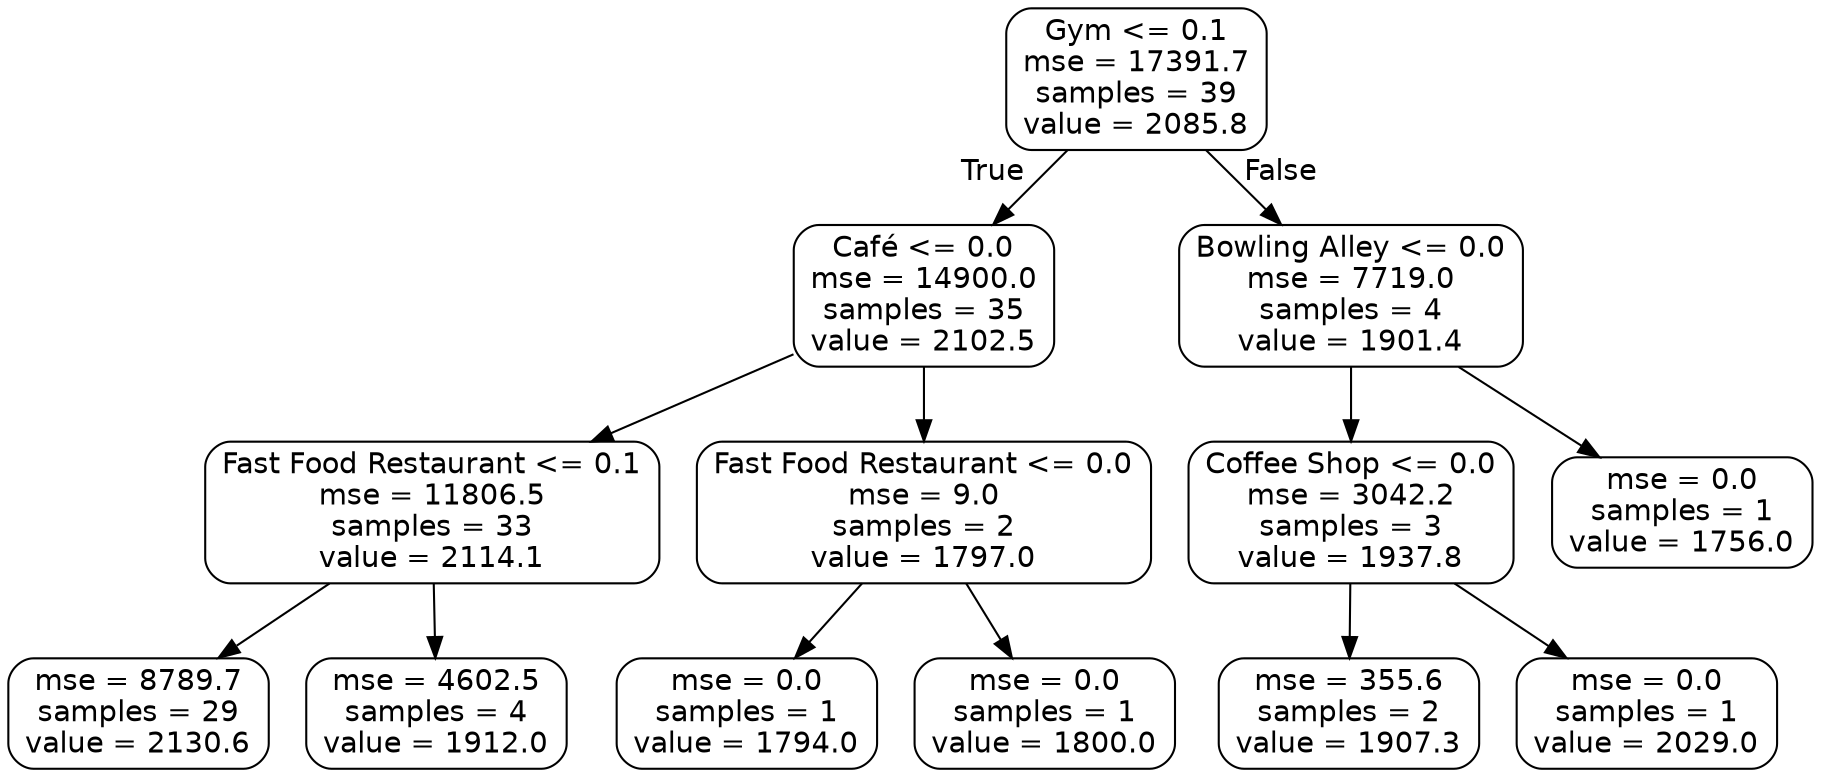 digraph Tree {
node [shape=box, style="rounded", color="black", fontname=helvetica] ;
edge [fontname=helvetica] ;
0 [label="Gym <= 0.1\nmse = 17391.7\nsamples = 39\nvalue = 2085.8"] ;
1 [label="Café <= 0.0\nmse = 14900.0\nsamples = 35\nvalue = 2102.5"] ;
0 -> 1 [labeldistance=2.5, labelangle=45, headlabel="True"] ;
2 [label="Fast Food Restaurant <= 0.1\nmse = 11806.5\nsamples = 33\nvalue = 2114.1"] ;
1 -> 2 ;
3 [label="mse = 8789.7\nsamples = 29\nvalue = 2130.6"] ;
2 -> 3 ;
4 [label="mse = 4602.5\nsamples = 4\nvalue = 1912.0"] ;
2 -> 4 ;
5 [label="Fast Food Restaurant <= 0.0\nmse = 9.0\nsamples = 2\nvalue = 1797.0"] ;
1 -> 5 ;
6 [label="mse = 0.0\nsamples = 1\nvalue = 1794.0"] ;
5 -> 6 ;
7 [label="mse = 0.0\nsamples = 1\nvalue = 1800.0"] ;
5 -> 7 ;
8 [label="Bowling Alley <= 0.0\nmse = 7719.0\nsamples = 4\nvalue = 1901.4"] ;
0 -> 8 [labeldistance=2.5, labelangle=-45, headlabel="False"] ;
9 [label="Coffee Shop <= 0.0\nmse = 3042.2\nsamples = 3\nvalue = 1937.8"] ;
8 -> 9 ;
10 [label="mse = 355.6\nsamples = 2\nvalue = 1907.3"] ;
9 -> 10 ;
11 [label="mse = 0.0\nsamples = 1\nvalue = 2029.0"] ;
9 -> 11 ;
12 [label="mse = 0.0\nsamples = 1\nvalue = 1756.0"] ;
8 -> 12 ;
}